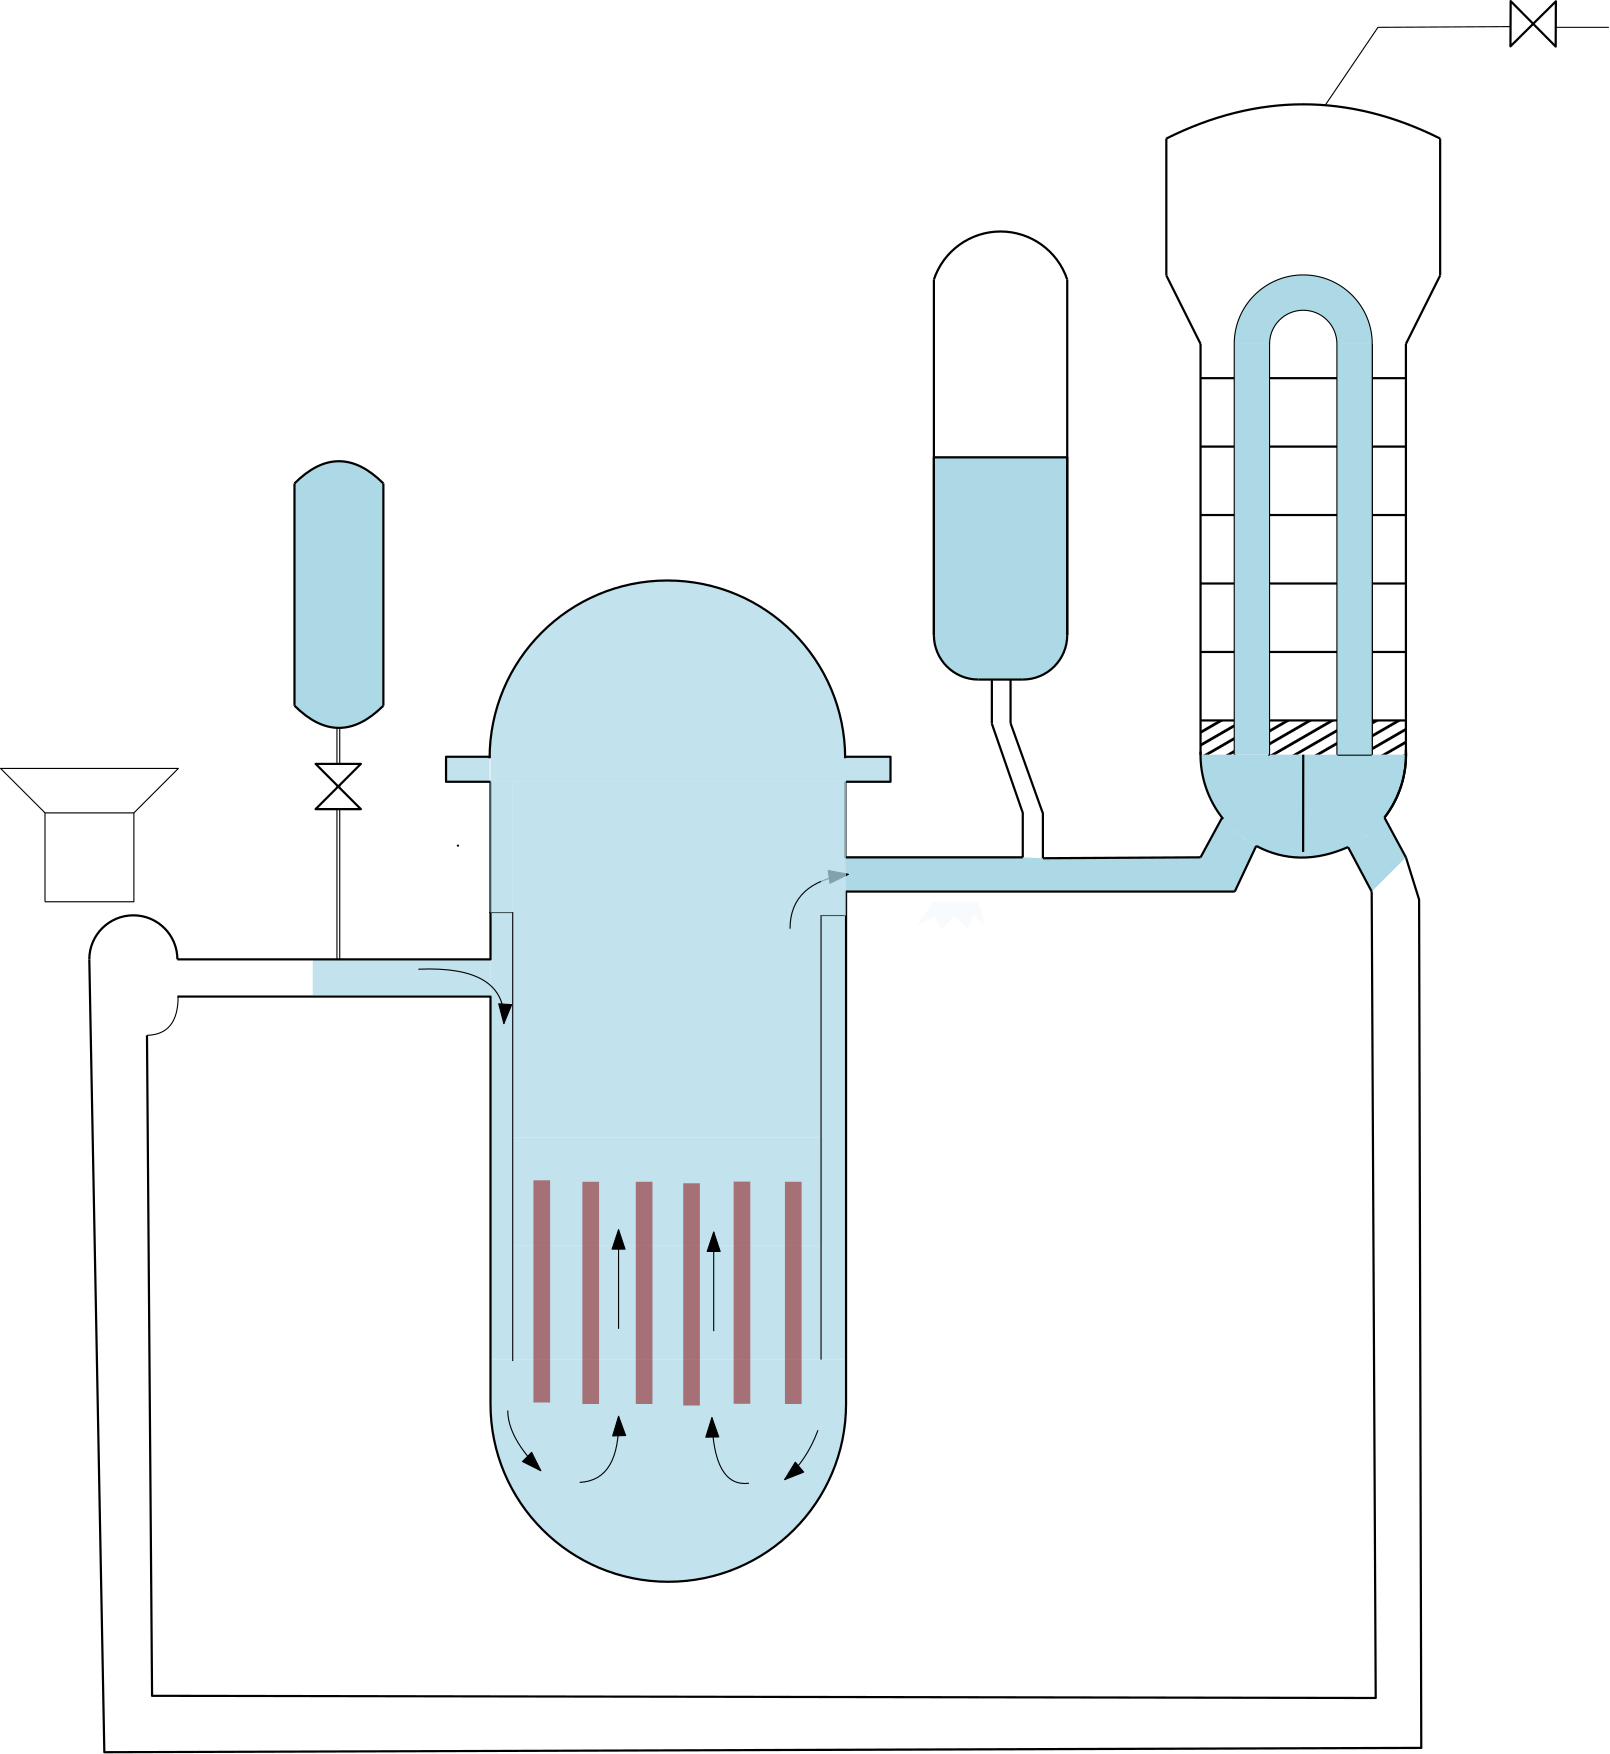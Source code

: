 <?xml version="1.0"?>
<!DOCTYPE ipe SYSTEM "ipe.dtd">
<ipe version="70206" creator="Ipe 7.2.7">
<info created="D:20170502142644" modified="D:20170502151248"/>
<ipestyle name="basic">
<symbol name="arrow/arc(spx)">
<path stroke="sym-stroke" fill="sym-stroke" pen="sym-pen">
0 0 m
-1 0.333 l
-1 -0.333 l
h
</path>
</symbol>
<symbol name="arrow/farc(spx)">
<path stroke="sym-stroke" fill="white" pen="sym-pen">
0 0 m
-1 0.333 l
-1 -0.333 l
h
</path>
</symbol>
<symbol name="arrow/ptarc(spx)">
<path stroke="sym-stroke" fill="sym-stroke" pen="sym-pen">
0 0 m
-1 0.333 l
-0.8 0 l
-1 -0.333 l
h
</path>
</symbol>
<symbol name="arrow/fptarc(spx)">
<path stroke="sym-stroke" fill="white" pen="sym-pen">
0 0 m
-1 0.333 l
-0.8 0 l
-1 -0.333 l
h
</path>
</symbol>
<symbol name="mark/circle(sx)" transformations="translations">
<path fill="sym-stroke">
0.6 0 0 0.6 0 0 e
0.4 0 0 0.4 0 0 e
</path>
</symbol>
<symbol name="mark/disk(sx)" transformations="translations">
<path fill="sym-stroke">
0.6 0 0 0.6 0 0 e
</path>
</symbol>
<symbol name="mark/fdisk(sfx)" transformations="translations">
<group>
<path fill="sym-fill">
0.5 0 0 0.5 0 0 e
</path>
<path fill="sym-stroke" fillrule="eofill">
0.6 0 0 0.6 0 0 e
0.4 0 0 0.4 0 0 e
</path>
</group>
</symbol>
<symbol name="mark/box(sx)" transformations="translations">
<path fill="sym-stroke" fillrule="eofill">
-0.6 -0.6 m
0.6 -0.6 l
0.6 0.6 l
-0.6 0.6 l
h
-0.4 -0.4 m
0.4 -0.4 l
0.4 0.4 l
-0.4 0.4 l
h
</path>
</symbol>
<symbol name="mark/square(sx)" transformations="translations">
<path fill="sym-stroke">
-0.6 -0.6 m
0.6 -0.6 l
0.6 0.6 l
-0.6 0.6 l
h
</path>
</symbol>
<symbol name="mark/fsquare(sfx)" transformations="translations">
<group>
<path fill="sym-fill">
-0.5 -0.5 m
0.5 -0.5 l
0.5 0.5 l
-0.5 0.5 l
h
</path>
<path fill="sym-stroke" fillrule="eofill">
-0.6 -0.6 m
0.6 -0.6 l
0.6 0.6 l
-0.6 0.6 l
h
-0.4 -0.4 m
0.4 -0.4 l
0.4 0.4 l
-0.4 0.4 l
h
</path>
</group>
</symbol>
<symbol name="mark/cross(sx)" transformations="translations">
<group>
<path fill="sym-stroke">
-0.43 -0.57 m
0.57 0.43 l
0.43 0.57 l
-0.57 -0.43 l
h
</path>
<path fill="sym-stroke">
-0.43 0.57 m
0.57 -0.43 l
0.43 -0.57 l
-0.57 0.43 l
h
</path>
</group>
</symbol>
<symbol name="arrow/fnormal(spx)">
<path stroke="sym-stroke" fill="white" pen="sym-pen">
0 0 m
-1 0.333 l
-1 -0.333 l
h
</path>
</symbol>
<symbol name="arrow/pointed(spx)">
<path stroke="sym-stroke" fill="sym-stroke" pen="sym-pen">
0 0 m
-1 0.333 l
-0.8 0 l
-1 -0.333 l
h
</path>
</symbol>
<symbol name="arrow/fpointed(spx)">
<path stroke="sym-stroke" fill="white" pen="sym-pen">
0 0 m
-1 0.333 l
-0.8 0 l
-1 -0.333 l
h
</path>
</symbol>
<symbol name="arrow/linear(spx)">
<path stroke="sym-stroke" pen="sym-pen">
-1 0.333 m
0 0 l
-1 -0.333 l
</path>
</symbol>
<symbol name="arrow/fdouble(spx)">
<path stroke="sym-stroke" fill="white" pen="sym-pen">
0 0 m
-1 0.333 l
-1 -0.333 l
h
-1 0 m
-2 0.333 l
-2 -0.333 l
h
</path>
</symbol>
<symbol name="arrow/double(spx)">
<path stroke="sym-stroke" fill="sym-stroke" pen="sym-pen">
0 0 m
-1 0.333 l
-1 -0.333 l
h
-1 0 m
-2 0.333 l
-2 -0.333 l
h
</path>
</symbol>
<pen name="heavier" value="0.8"/>
<pen name="fat" value="1.2"/>
<pen name="ultrafat" value="2"/>
<symbolsize name="large" value="5"/>
<symbolsize name="small" value="2"/>
<symbolsize name="tiny" value="1.1"/>
<arrowsize name="large" value="10"/>
<arrowsize name="small" value="5"/>
<arrowsize name="tiny" value="3"/>
<color name="red" value="1 0 0"/>
<color name="green" value="0 1 0"/>
<color name="blue" value="0 0 1"/>
<color name="yellow" value="1 1 0"/>
<color name="orange" value="1 0.647 0"/>
<color name="gold" value="1 0.843 0"/>
<color name="purple" value="0.627 0.125 0.941"/>
<color name="gray" value="0.745"/>
<color name="brown" value="0.647 0.165 0.165"/>
<color name="navy" value="0 0 0.502"/>
<color name="pink" value="1 0.753 0.796"/>
<color name="seagreen" value="0.18 0.545 0.341"/>
<color name="turquoise" value="0.251 0.878 0.816"/>
<color name="violet" value="0.933 0.51 0.933"/>
<color name="darkblue" value="0 0 0.545"/>
<color name="darkcyan" value="0 0.545 0.545"/>
<color name="darkgray" value="0.663"/>
<color name="darkgreen" value="0 0.392 0"/>
<color name="darkmagenta" value="0.545 0 0.545"/>
<color name="darkorange" value="1 0.549 0"/>
<color name="darkred" value="0.545 0 0"/>
<color name="lightblue" value="0.678 0.847 0.902"/>
<color name="lightcyan" value="0.878 1 1"/>
<color name="lightgray" value="0.827"/>
<color name="lightgreen" value="0.565 0.933 0.565"/>
<color name="lightyellow" value="1 1 0.878"/>
<dashstyle name="dashed" value="[4] 0"/>
<dashstyle name="dotted" value="[1 3] 0"/>
<dashstyle name="dash dotted" value="[4 2 1 2] 0"/>
<dashstyle name="dash dot dotted" value="[4 2 1 2 1 2] 0"/>
<textsize name="large" value="\large"/>
<textsize name="Large" value="\Large"/>
<textsize name="LARGE" value="\LARGE"/>
<textsize name="huge" value="\huge"/>
<textsize name="Huge" value="\Huge"/>
<textsize name="small" value="\small"/>
<textsize name="footnote" value="\footnotesize"/>
<textsize name="tiny" value="\tiny"/>
<textstyle name="center" begin="\begin{center}" end="\end{center}"/>
<textstyle name="itemize" begin="\begin{itemize}" end="\end{itemize}"/>
<textstyle name="item" begin="\begin{itemize}\item{}" end="\end{itemize}"/>
<gridsize name="4 pts" value="4"/>
<gridsize name="8 pts (~3 mm)" value="8"/>
<gridsize name="16 pts (~6 mm)" value="16"/>
<gridsize name="32 pts (~12 mm)" value="32"/>
<gridsize name="10 pts (~3.5 mm)" value="10"/>
<gridsize name="20 pts (~7 mm)" value="20"/>
<gridsize name="14 pts (~5 mm)" value="14"/>
<gridsize name="28 pts (~10 mm)" value="28"/>
<gridsize name="56 pts (~20 mm)" value="56"/>
<anglesize name="90 deg" value="90"/>
<anglesize name="60 deg" value="60"/>
<anglesize name="45 deg" value="45"/>
<anglesize name="30 deg" value="30"/>
<anglesize name="22.5 deg" value="22.5"/>
<opacity name="10%" value="0.1"/>
<opacity name="30%" value="0.3"/>
<opacity name="50%" value="0.5"/>
<opacity name="75%" value="0.75"/>
<tiling name="falling" angle="-60" step="4" width="1"/>
<tiling name="rising" angle="30" step="4" width="1"/>
</ipestyle>
<page>
<layer name="alpha"/>
<view layers="alpha" active="alpha"/>
<path layer="alpha" stroke="black">
137.1 542.622 m
137.1 459.196 l
138.107 459.196 l
138.107 542.622 l
h
</path>
<path matrix="1 0 0 1 57.8155 -9.4036" fill="lightblue">
64 640 m
70.2918 645.055 l
77.4187 647.792 l
82.6737 647.777 l
88.2694 645.863 l
93.1109 642.628 l
95.9329 640.067 l
96 560.133 l
92.4833 556.87 l
88 554 l
82.9118 552.265 l
79.1986 552.02 l
74.8581 552.826 l
70.5569 554.787 l
66.5698 557.637 l
64 560 l
64 639.908 l
64 640 l
</path>
<path fill="lightblue">
352.016 575.294 m
352.487 572.082 l
354.293 567.746 l
357.871 563.615 l
362.78 560.875 l
369.003 560 l
376.771 560 l
384.864 560.023 l
389.132 560.845 l
393.059 562.812 l
396.146 565.584 l
397.676 567.696 l
398.984 570.388 l
400 576.251 l
400 639.844 l
352.175 640 l
352.017 575.257 l
</path>
<path fill="lightblue">
501.091 499.699 m
509.609 483.678 l
521.93 496 l
514.218 510.309 l
507.568 503.716 l
501.091 499.699 l
</path>
<path fill="lightblue">
468.035 500.105 m
460.322 483.678 l
320.378 483.678 l
320.14 496 l
384 496 l
391.241 495.674 l
448 496 l
455.769 510.294 l
460.338 505.399 l
463.864 502.614 l
468.035 500.105 l
</path>
<path fill="lightblue">
521.93 532.965 m
36.9652 0 0 -36.9652 484.965 532.965 448 532.965 a
</path>
<path fill="lightblue">
448 532.965 m
521.93 532.965 l
</path>
<path matrix="0.868282 0 0 0.853791 89.0983 -26.3203" fill="lightblue" opacity="75%">
128 448 m
128 400 l
256 400 l
256 448 l
h
</path>
<path matrix="1.14518 0 0 0.993308 91.0691 -93.248" fill="lightblue" opacity="75%">
192.379 572.126 m
192.379 411.196 l
200.238 411.196 l
200.238 572.126 l
h
</path>
<path matrix="1 0 0 1 0 -96" fill="lightblue" opacity="75%">
192.379 572.126 m
192.379 411.196 l
200.238 411.196 l
200.238 572.126 l
h
</path>
<path matrix="1 0 0 1 128.379 -212.804" fill="lightblue" opacity="75%">
192 512 m
64 0 0 -64 128 512 64 512 a
64 528 m
64 512 l
192 512 l
192 528 l
192 528 l
192 528 l
h
</path>
<path matrix="0.8685 0 0 1 89.0705 -84.8037" fill="lightblue" opacity="75%">
128 480 m
128 440.982 l
256.492 440.982 l
256.492 480 l
h
</path>
<path matrix="1 0 0 1 0 -96" fill="lightblue" opacity="75%">
192.379 555.196 m
192.379 542.412 l
128.379 542.412 l
128.379 555.196 l
h
</path>
<path matrix="1 0 0 1 64.3785 -52.8037" fill="lightblue" opacity="75%">
255.682 584.462 m
64 0 0 64 191.682 584.462 127.682 584.462 a
128 576 m
112 576 l
112 585 l
128 585 l
256 576 m
272 576 l
272 585 l
256 585 l
127.682 584.462 m
127.682 576 l
256 576 l
256 584.462 l
h
</path>
<path matrix="1 0 0 1 128.06 -44.342" stroke="black" pen="heavier">
192 576 m
64 0 0 64 128 576 64 576 a
</path>
<path matrix="0.864957 0 0 3.28054 89.5239 -1051.46" fill="lightblue" opacity="75%">
128 480 m
128 440.982 l
256.492 440.982 l
256.492 480 l
h
</path>
<path matrix="1 0 0 1 128.379 -212.804" stroke="black" pen="heavier">
192 512 m
64 0 0 -64 128 512 64 512 a
</path>
<path matrix="1.76135 0 0 1.14586 -33.0741 -140.813" stroke="black" pen="heavier">
128 384 m
128 512 l
128 512 l
64 512 l
</path>
<path matrix="2.18662 0 0 1.44126 -239.395 -254.247" stroke="black" pen="heavier">
256 384 m
256 512 l
320 512 l
</path>
<path matrix="1.76124 0 0 1.99784 -33.0603 -627.56" stroke="black" pen="heavier">
64 544 m
128 544 l
128 576 l
</path>
<path matrix="0.997811 0 0 0.849884 64.7004 33.6629" stroke="black" pen="heavier">
320 544 m
256 544 l
256 576 l
</path>
<path matrix="1 0 0 1 64.3785 -52.8037" stroke="black" pen="heavier">
128 576 m
112 576 l
112 585 l
128 585 l
</path>
<path matrix="1 0 0 1 64.3785 -84.8037" stroke="black" pen="heavier" cap="1">
116.28 585.002 m
116.28 585.002 l
</path>
<path matrix="1 0 0 1 208.379 -52.8037" stroke="black" pen="heavier">
112 576 m
128 576 l
128 585 l
112 585 l
</path>
<path matrix="1 0 0 1 65.4551 -84.8037" fill="darkred" opacity="50%">
160 464 m
160 384 l
166 384 l
166 464 l
h
</path>
<path matrix="1 0 0 1 84.6848 -84.8037" fill="darkred" opacity="50%">
160 464 m
160 384 l
166 384 l
166 464 l
h
</path>
<path matrix="1 0 0 1 101.761 -85.342" fill="darkred" opacity="50%">
160 464 m
160 384 l
166 384 l
166 464 l
h
</path>
<path matrix="1 0 0 1 119.914 -84.7329" fill="darkred" opacity="50%">
160 464 m
160 384 l
166 384 l
166 464 l
h
</path>
<path matrix="1 0 0 1 47.8402 -84.2655" fill="darkred" opacity="50%">
160 464 m
160 384 l
166 384 l
166 464 l
h
</path>
<path matrix="1 0 0 1 64.3785 -84.8037" fill="darkred" opacity="50%">
240 464 m
240 384 l
234 384 l
234 464 l
h
</path>
<path matrix="1 0 0 1 64.3785 -84.8037" stroke="black">
127.5 560.93 m
136 560.93 l
136 399.445 l
</path>
<path matrix="1 0 0 1 64.3785 -84.8037" stroke="black">
255.5 559.853 m
247 559.853 l
247 399.983 l
</path>
<path matrix="1 0 0 1 8.3972 -93.2009" stroke="black" arrow="normal/normal">
158.008 548.921 m
190.197 550.321
188.798 529.328 c
</path>
<path matrix="1 0 0 1 0 -96" stroke="black" arrow="normal/normal">
198.594 392.873 m
198.594 383.076
210.49 371.18 c
</path>
<path matrix="1 0 0 1 0 -96" stroke="black" arrow="normal/normal">
238.481 422.263 m
238.481 457.951 l
</path>
<path matrix="1 0 0 1 -0.546933 -90.5307" stroke="black" arrow="normal/normal">
300.76 560.817 m
300.76 577.611
321.753 580.41 c
</path>
<path matrix="1 0 0 1 0 -96" stroke="black" arrow="normal/normal">
224.486 366.982 m
239.181 367.681
238.481 390.774 c
</path>
<path matrix="1 0 0 1 0 -96" fill="lightblue" opacity="75%">
192.379 619.196 m
192.379 572.126 l
200.238 572.126 l
200.238 619.196 l
h
</path>
<path matrix="1.14518 0 0 1.02288 91.0691 -110.167" fill="lightblue" opacity="75%">
192.379 619.196 m
192.379 572.126 l
200.238 572.126 l
200.238 619.196 l
h
</path>
<path matrix="1 0 0 1 34.2491 -96.8279" stroke="black" arrow="normal/normal">
238.481 422.263 m
238.481 457.951 l
</path>
<path matrix="0.00491511 -1.71503 0.557182 0.0151289 66.5111 673.75" stroke="black" rarrow="normal/normal">
224.486 366.982 m
239.181 367.681
238.481 390.774 c
</path>
<path matrix="1 0 0 1 0 -96" stroke="black" arrow="normal/normal">
310.267 385.764 m
306.127 374.584
298.259 367.959 c
</path>
<path matrix="1 0 0 1 0 -96" fill="lightblue" opacity="10%">
351.902 576.045 m
345.542 567.33 l
352.231 570.834 l
354.779 565.738 l
358.92 570.834 l
364.334 566.375 l
366.245 571.471 l
370.386 567.649 l
368 576 l
368 576 l
</path>
<path matrix="0.770108 -0 0 0.770108 139.957 138.67" stroke="black" pen="heavier">
432 512 m
432 704 l
432 704 l
432 512 l
h
</path>
<path matrix="0.770108 -0 0 0.770108 139.957 138.67" stroke="black" pen="heavier">
464 704 m
464 512 l
</path>
<path matrix="0.770108 -0 0 0.770108 139.957 138.67" stroke="black" pen="heavier">
416 704 m
32 0 0 -32 448 704 480 704 a
</path>
<path matrix="0.770108 -0 0 0.770108 139.957 138.67" stroke="black" pen="heavier">
416 704 m
416 512 l
</path>
<path matrix="0.770108 -0 0 0.770108 139.957 138.67" stroke="black" pen="heavier">
384 736 m
384 800 l
</path>
<path matrix="0.770108 -0 0 0.770108 139.957 138.67" stroke="black" pen="heavier">
512 736 m
512 800 l
</path>
<path matrix="0.770108 -0 0 0.770108 139.957 138.67" stroke="black" pen="heavier">
384 800 m
448 832
512 800 c
</path>
<path matrix="0.770108 -0 0 0.770108 139.957 138.67" stroke="black" pen="heavier">
384 736 m
400 704 l
</path>
<path matrix="0.770108 -0 0 0.770108 139.957 138.67" stroke="black" pen="heavier">
512 736 m
496 704 l
</path>
<path matrix="0.770108 -0 0 0.770108 139.957 138.67" stroke="black" pen="heavier">
400 704 m
400 512 l
</path>
<path matrix="0.770108 -0 0 0.770108 139.957 138.67" stroke="black" pen="heavier">
496 704 m
496 512 l
</path>
<path matrix="0.770108 -0 0 0.770108 139.957 138.67" stroke="black" pen="heavier">
400 688 m
496 688 l
</path>
<path matrix="0.770108 -0 0 0.770108 139.957 138.67" stroke="black" pen="heavier">
400 656 m
496 656 l
</path>
<path matrix="0.770108 -0 0 0.770108 139.957 138.67" stroke="black" pen="heavier">
400 624 m
496 624 l
</path>
<path matrix="0.770108 -0 0 0.770108 139.957 138.67" stroke="black" pen="heavier">
400 592 m
496 592 l
</path>
<path matrix="0.770108 -0 0 0.770108 139.957 138.67" stroke="black" pen="heavier">
400 560 m
496 560 l
</path>
<path matrix="0.770108 -0 0 0.770108 139.957 138.67" stroke="black" pen="heavier">
400 528 m
496 528 l
</path>
<path matrix="0.770108 -0 0 0.770108 139.957 138.67" stroke="black" pen="heavier">
410.088 482.561 m
400 464 l
</path>
<path matrix="0.770108 -0 0 0.770108 139.957 138.67" stroke="black" pen="heavier">
416 448 m
426.016 469.33 l
</path>
<path matrix="0.770108 -0 0 0.770108 139.957 138.67" stroke="black" pen="heavier">
400 513.388 m
48.0201 0 0 48.0201 448 512 410.583 481.901 a
</path>
<path matrix="0.770108 -0 0 0.770108 139.957 138.67" stroke="black" pen="heavier">
485.953 482.605 m
496 464 l
</path>
<path matrix="0.770108 -0 0 0.770108 139.957 138.67" stroke="black" pen="heavier">
480 448 m
468.939 468.803 l
</path>
<path matrix="0.770108 -0 0 0.770108 139.957 138.67" stroke="black" pen="heavier">
496 514.099 m
48.0459 0 0 -48.0459 448 512 485.985 482.58 a
</path>
<path matrix="0.770108 -0 0 0.770108 139.957 138.67" stroke="black" pen="heavier">
448 512 m
447.953 466.531 l
</path>
<path matrix="0.770108 -0 0 0.770108 139.957 138.67" fill="black" tiling="rising">
400 528 m
400 512 l
416 512 l
416 528 l
h
</path>
<path matrix="0.770108 -0 0 0.770108 139.957 138.67" fill="black" tiling="rising">
464 512 m
464 528 l
432 528 l
432 512 l
h
</path>
<path matrix="0.770108 -0 0 0.770108 139.957 138.67" fill="black" tiling="rising">
496 512 m
496 528 l
480 528 l
480 512 l
h
</path>
<path stroke="black" pen="heavier">
352 704 m
352 576 l
</path>
<path stroke="black" pen="heavier">
400 576 m
400 704 l
</path>
<path stroke="black" pen="heavier">
352 704 m
25.2982 0 0 -25.2982 376 696 400 704 a
</path>
<path stroke="black" pen="heavier">
372.87 559.86 m
372.87 544.083 l
</path>
<path matrix="1 0 0 1 6.73178 0.210663" stroke="black" pen="heavier">
372.87 559.86 m
372.87 544.083 l
</path>
<path stroke="black" pen="heavier">
372.87 544.083 m
384 512 l
384 496 l
</path>
<path stroke="black" pen="heavier">
379.602 544.294 m
391.241 511.808 l
391.241 495.674 l
</path>
<path stroke="black" pen="heavier">
391.241 495.674 m
448 496 l
</path>
<path matrix="0.770108 0 0 0.770108 139.957 138.67" stroke="black" pen="heavier">
432 704 m
16 0 0 -16 448 704 464 704 a
</path>
<path matrix="0.770108 0 0 0.770108 139.957 138.67" stroke="black" pen="heavier">
480 704 m
480 512 l
</path>
<path matrix="0.770108 0 0 0.770108 139.957 138.67" stroke="black" pen="heavier">
480 704 m
480 512 l
</path>
<path stroke="black" pen="heavier">
497.287 532.965 m
509.609 532.965 l
</path>
<path matrix="1 0 0 1 308.47 -49.4981" fill="lightblue">
164.173 730.323 m
12.3217 -0 -0 -12.3217 176.495 730.323 188.817 730.323 a
201.138 730.323 m
201.138 582.463 l
151.852 730.324 m
24.6435 -0 -0 -24.6435 176.495 730.324 201.139 730.324 a
151.852 730.323 m
151.852 582.463 l
164.173 582.463 m
164.173 730.323 l
164.173 730.323 l
164.173 582.463 l
h
188.817 730.323 m
188.817 582.463 l
151.852 582.463 m
151.852 582.463 l
164.173 582.463 l
164.173 582.463 l
h
188.817 582.463 m
201.138 582.463 l
</path>
<path matrix="1 0 0 1 308.47 -49.4981" fill="lightblue">
151.852 730.324 m
151.852 582.463 l
164.173 582.463 l
164.173 730.324 l
h
</path>
<path matrix="1 0 0 1 308.47 -49.4981" fill="lightblue">
188.817 730.323 m
188.817 582.463 l
201.138 582.463 l
201.138 730.323 l
h
</path>
<path matrix="0.770108 0 0 0.770108 139.957 138.67" stroke="black" pen="heavier">
496 514.099 m
48.0459 0 0 -48.0459 448 512 485.985 482.58 a
</path>
<path stroke="black" pen="heavier">
468.035 500.105 m
483.49 491.922
501.091 499.699 c
</path>
<path matrix="1 0 0 1 -16 0" stroke="black" pen="heavier">
416 576 m
16 0 0 -16 400 576 400 560 a
</path>
<path stroke="black" pen="heavier">
352 576 m
16 0 0 16 368 576 368 560 a
</path>
<path stroke="black" pen="heavier">
368 560 m
384 560 l
</path>
<path stroke="black" pen="heavier">
352 576 m
352 640 l
400 640 l
400 576 l
</path>
<path matrix="1 0 0 1 57.8155 -9.4036" stroke="black" pen="heavier">
64 640 m
80 656
96 640 c
</path>
<path matrix="1 0 0 1 57.8155 -9.4036" stroke="black" pen="heavier">
64 560 m
80 544
96 560 c
</path>
<path matrix="1 0 0 1 57.8155 -9.4036" stroke="black" pen="heavier">
64 640 m
64 560 l
</path>
<path matrix="1 0 0 1 57.8155 -9.4036" stroke="black" pen="heavier">
96 640 m
96 560 l
</path>
<path matrix="0.508779 0 0 0.508779 105.001 260.996" stroke="black" fill="white" pen="heavier">
64 528 m
80 528 l
64 512 l
48 528 l
64 528 l
</path>
<path matrix="0.508779 0 0 0.508779 105.001 260.996" stroke="black" fill="white" pen="heavier">
64 512 m
48 496 l
80 496 l
64 512 l
</path>
<path matrix="-0.00232956 -0.508774 0.508774 -0.00232956 307.397 829.813" stroke="black" fill="white" pen="heavier">
64 528 m
80 528 l
64 512 l
48 528 l
64 528 l
</path>
<path matrix="-0.00232956 -0.508774 0.508774 -0.00232956 307.397 829.813" stroke="black" fill="white" pen="heavier">
64 512 m
48 496 l
80 496 l
64 512 l
</path>
<path stroke="black">
559.595 795.057 m
511.862 794.794 l
492.871 766.761 l
</path>
<path stroke="black">
575.875 794.798 m
595 794.794 l
</path>
<path stroke="black">
32 480 m
64 480 l
64 512 l
32 512 l
32 480 l
</path>
<path stroke="black">
32 512 m
16 528 l
80 528 l
64 512 l
</path>
<path stroke="black">
79.9257 445.865 m
79.9257 432.192
68.7136 431.918 c
</path>
<path matrix="1 0 0 1 -31.7083 0" stroke="black" pen="heavier">
79.6591 459.265 m
15.8541 0 0 -15.8541 95.5133 459.265 111.367 459.265 a
</path>
<path stroke="black" pen="heavier">
509.609 483.678 m
511.054 193.364 l
70.5436 194.145 l
68.7136 431.918 l
</path>
<path stroke="black" pen="heavier">
521.93 496 m
526.675 480.789 l
527.456 175.4 l
53.3605 173.838 l
47.9508 459.265 l
</path>
</page>
</ipe>
